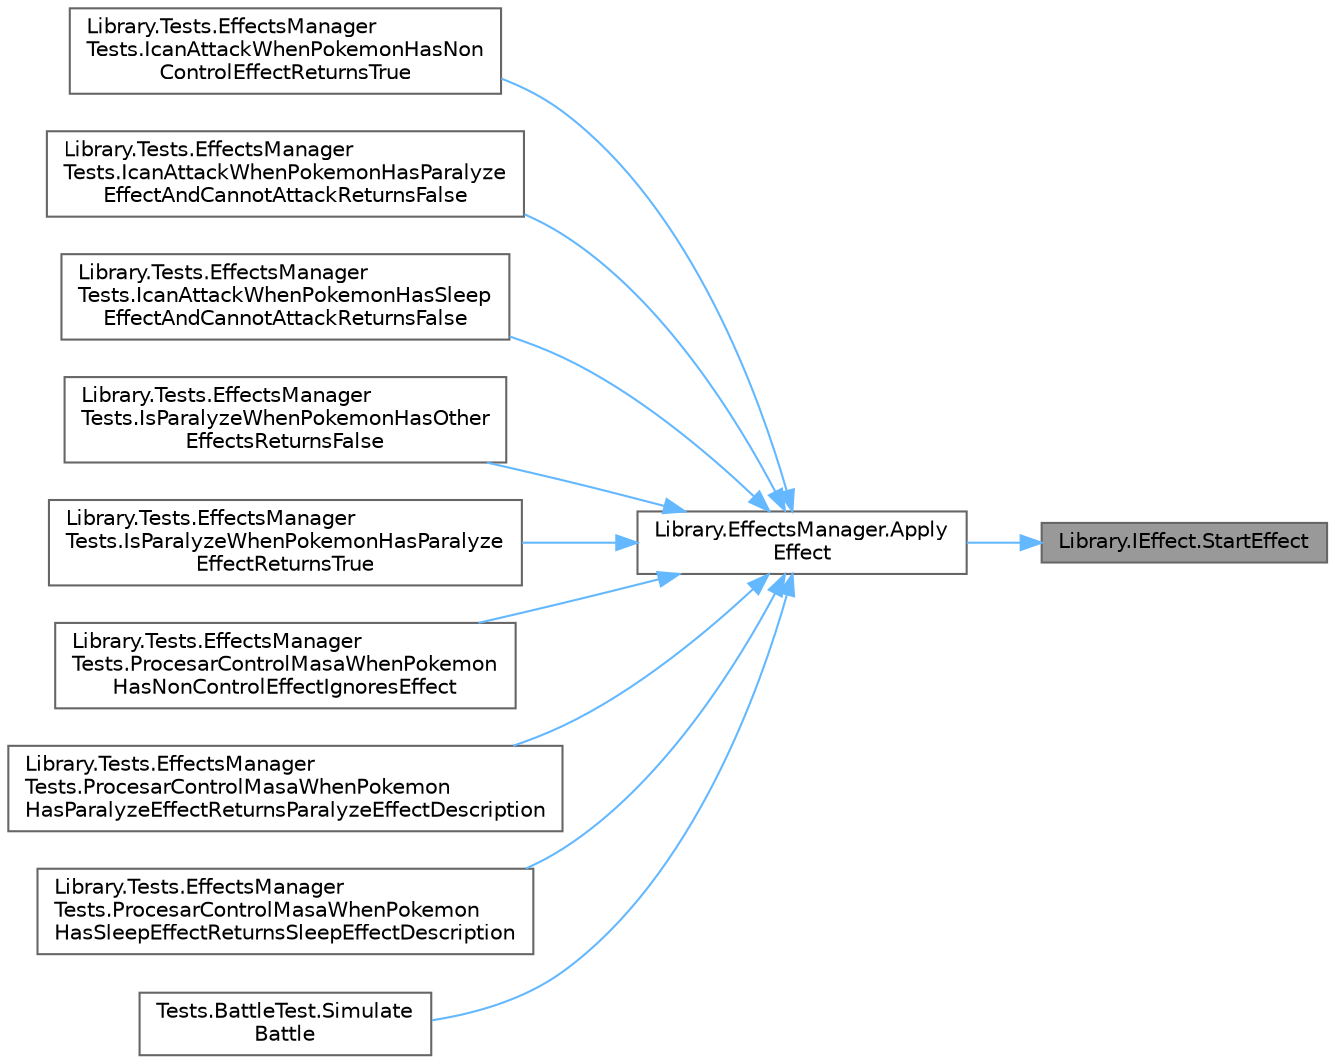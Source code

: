 digraph "Library.IEffect.StartEffect"
{
 // INTERACTIVE_SVG=YES
 // LATEX_PDF_SIZE
  bgcolor="transparent";
  edge [fontname=Helvetica,fontsize=10,labelfontname=Helvetica,labelfontsize=10];
  node [fontname=Helvetica,fontsize=10,shape=box,height=0.2,width=0.4];
  rankdir="RL";
  Node1 [id="Node000001",label="Library.IEffect.StartEffect",height=0.2,width=0.4,color="gray40", fillcolor="grey60", style="filled", fontcolor="black",tooltip="Inicia el efecto sobre un Pokémon. Este método debe definir cómo el efecto afecta al Pokémon al momen..."];
  Node1 -> Node2 [id="edge1_Node000001_Node000002",dir="back",color="steelblue1",style="solid",tooltip=" "];
  Node2 [id="Node000002",label="Library.EffectsManager.Apply\lEffect",height=0.2,width=0.4,color="grey40", fillcolor="white", style="filled",URL="$classLibrary_1_1EffectsManager.html#aae0813f486b305c6ecdaf7fd7e4a7695",tooltip="Aplica un efecto específico a un Pokémon."];
  Node2 -> Node3 [id="edge2_Node000002_Node000003",dir="back",color="steelblue1",style="solid",tooltip=" "];
  Node3 [id="Node000003",label="Library.Tests.EffectsManager\lTests.IcanAttackWhenPokemonHasNon\lControlEffectReturnsTrue",height=0.2,width=0.4,color="grey40", fillcolor="white", style="filled",URL="$classLibrary_1_1Tests_1_1EffectsManagerTests.html#acecf925bda09e71a05e5c39129b5d393",tooltip="Prueba que el método EffectsManager.IcanAttack devuelva verdadero cuando un Pokémon tenga un efecto q..."];
  Node2 -> Node4 [id="edge3_Node000002_Node000004",dir="back",color="steelblue1",style="solid",tooltip=" "];
  Node4 [id="Node000004",label="Library.Tests.EffectsManager\lTests.IcanAttackWhenPokemonHasParalyze\lEffectAndCannotAttackReturnsFalse",height=0.2,width=0.4,color="grey40", fillcolor="white", style="filled",URL="$classLibrary_1_1Tests_1_1EffectsManagerTests.html#a9018e71197dace93da1aa0ec7f11e419",tooltip="Prueba que el método EffectsManager.IcanAttack devuelva falso cuando un Pokémon tenga el efecto de pa..."];
  Node2 -> Node5 [id="edge4_Node000002_Node000005",dir="back",color="steelblue1",style="solid",tooltip=" "];
  Node5 [id="Node000005",label="Library.Tests.EffectsManager\lTests.IcanAttackWhenPokemonHasSleep\lEffectAndCannotAttackReturnsFalse",height=0.2,width=0.4,color="grey40", fillcolor="white", style="filled",URL="$classLibrary_1_1Tests_1_1EffectsManagerTests.html#a4a9c96b0d16140f3bbd8af6844c16e11",tooltip="Prueba que el método EffectsManager.IcanAttack devuelva falso cuando un Pokémon tenga el efecto de su..."];
  Node2 -> Node6 [id="edge5_Node000002_Node000006",dir="back",color="steelblue1",style="solid",tooltip=" "];
  Node6 [id="Node000006",label="Library.Tests.EffectsManager\lTests.IsParalyzeWhenPokemonHasOther\lEffectsReturnsFalse",height=0.2,width=0.4,color="grey40", fillcolor="white", style="filled",URL="$classLibrary_1_1Tests_1_1EffectsManagerTests.html#a93cdb33901bbfc19127aa9b9c6c2b687",tooltip="Prueba que el método EffectsManager.IsParalyze devuelva falso cuando un Pokémon tenga un efecto disti..."];
  Node2 -> Node7 [id="edge6_Node000002_Node000007",dir="back",color="steelblue1",style="solid",tooltip=" "];
  Node7 [id="Node000007",label="Library.Tests.EffectsManager\lTests.IsParalyzeWhenPokemonHasParalyze\lEffectReturnsTrue",height=0.2,width=0.4,color="grey40", fillcolor="white", style="filled",URL="$classLibrary_1_1Tests_1_1EffectsManagerTests.html#ad9fdd1e3ad15140089adb0719085a940",tooltip="Prueba que el método EffectsManager.IsParalyze devuelva verdadero cuando un Pokémon tenga el efecto d..."];
  Node2 -> Node8 [id="edge7_Node000002_Node000008",dir="back",color="steelblue1",style="solid",tooltip=" "];
  Node8 [id="Node000008",label="Library.Tests.EffectsManager\lTests.ProcesarControlMasaWhenPokemon\lHasNonControlEffectIgnoresEffect",height=0.2,width=0.4,color="grey40", fillcolor="white", style="filled",URL="$classLibrary_1_1Tests_1_1EffectsManagerTests.html#ab78c9d9bcf4afcd077c87389c9597870",tooltip="Prueba que el método EffectsManager.ProcesarControlMasa ignore los efectos no controlables,..."];
  Node2 -> Node9 [id="edge8_Node000002_Node000009",dir="back",color="steelblue1",style="solid",tooltip=" "];
  Node9 [id="Node000009",label="Library.Tests.EffectsManager\lTests.ProcesarControlMasaWhenPokemon\lHasParalyzeEffectReturnsParalyzeEffectDescription",height=0.2,width=0.4,color="grey40", fillcolor="white", style="filled",URL="$classLibrary_1_1Tests_1_1EffectsManagerTests.html#a130d7fcf63ad7a0de119cdc4f0362992",tooltip="Prueba que el método EffectsManager.ProcesarControlMasa devuelva la descripción del efecto de parális..."];
  Node2 -> Node10 [id="edge9_Node000002_Node000010",dir="back",color="steelblue1",style="solid",tooltip=" "];
  Node10 [id="Node000010",label="Library.Tests.EffectsManager\lTests.ProcesarControlMasaWhenPokemon\lHasSleepEffectReturnsSleepEffectDescription",height=0.2,width=0.4,color="grey40", fillcolor="white", style="filled",URL="$classLibrary_1_1Tests_1_1EffectsManagerTests.html#a4785fb1e42d0e785147fdf572dbda324",tooltip="Prueba que el método EffectsManager.ProcesarControlMasa devuelva la descripción del efecto de sueño c..."];
  Node2 -> Node11 [id="edge10_Node000002_Node000011",dir="back",color="steelblue1",style="solid",tooltip=" "];
  Node11 [id="Node000011",label="Tests.BattleTest.Simulate\lBattle",height=0.2,width=0.4,color="grey40", fillcolor="white", style="filled",URL="$classTests_1_1BattleTest.html#a68461692bba7299b56336fdd9788ceeb",tooltip="Simula una batalla entre dos entrenadores con sus respectivos Pokémon, verificando el uso de ataques,..."];
}
